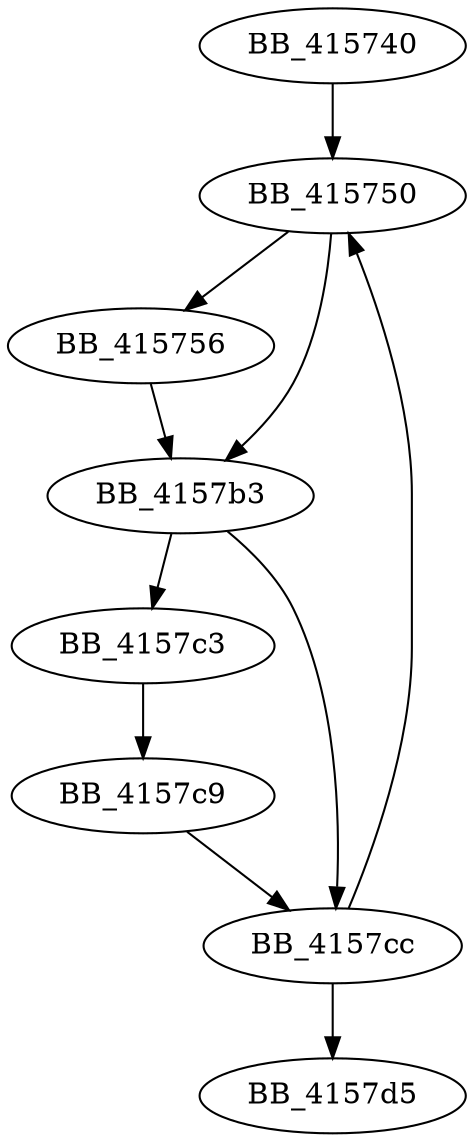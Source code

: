 DiGraph sub_415740{
BB_415740->BB_415750
BB_415750->BB_415756
BB_415750->BB_4157b3
BB_415756->BB_4157b3
BB_4157b3->BB_4157c3
BB_4157b3->BB_4157cc
BB_4157c3->BB_4157c9
BB_4157c9->BB_4157cc
BB_4157cc->BB_415750
BB_4157cc->BB_4157d5
}
